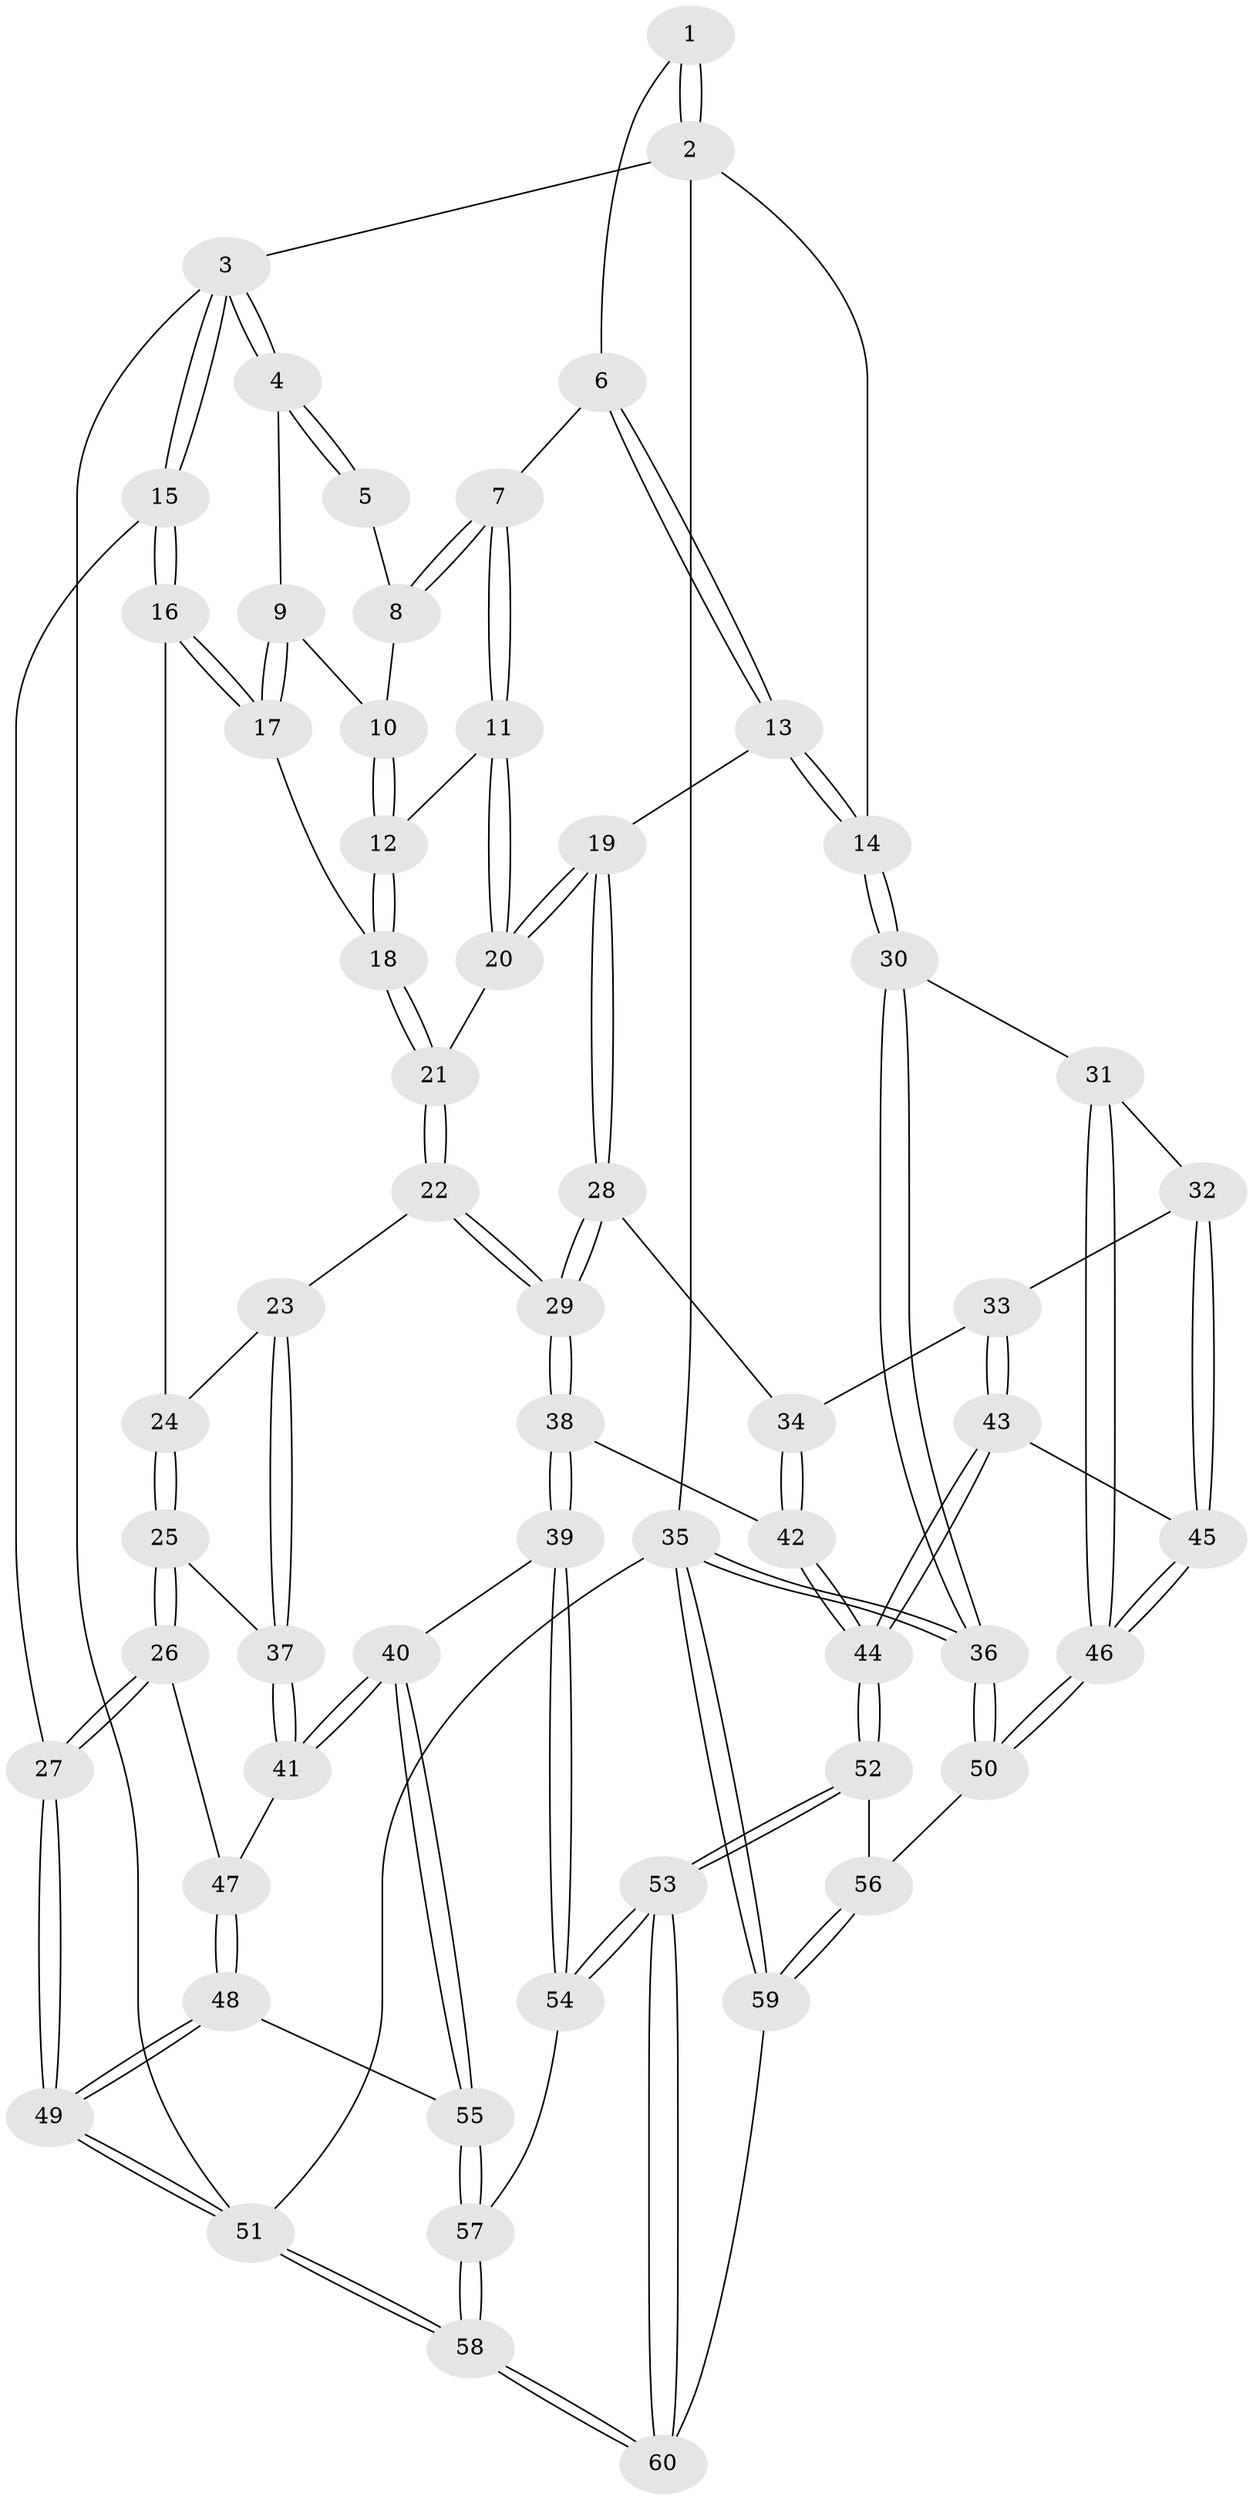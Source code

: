 // Generated by graph-tools (version 1.1) at 2025/00/03/09/25 05:00:41]
// undirected, 60 vertices, 147 edges
graph export_dot {
graph [start="1"]
  node [color=gray90,style=filled];
  1 [pos="+0.5620015299477885+0"];
  2 [pos="+1+0"];
  3 [pos="+0+0"];
  4 [pos="+0.2293262871780711+0"];
  5 [pos="+0.5283110863701436+0"];
  6 [pos="+0.6968820686551294+0.06628449066899803"];
  7 [pos="+0.545452060529219+0.1542123598141153"];
  8 [pos="+0.5250685379143389+0"];
  9 [pos="+0.22446801817598194+0"];
  10 [pos="+0.4170044712138312+0.08115148120319614"];
  11 [pos="+0.5448147595389631+0.1565636797591258"];
  12 [pos="+0.43344268222175536+0.1817788508554959"];
  13 [pos="+0.9979268989451753+0.19828511174677269"];
  14 [pos="+1+0.155822871623208"];
  15 [pos="+0+0.2692359524201249"];
  16 [pos="+0.1489830686612577+0.2214176885870537"];
  17 [pos="+0.18818990267084312+0.17072747564015997"];
  18 [pos="+0.4133714790517326+0.19306615498358887"];
  19 [pos="+0.7721976504008643+0.3233826413143135"];
  20 [pos="+0.6320699330931873+0.2650332870200437"];
  21 [pos="+0.4450564062173938+0.3856392374998749"];
  22 [pos="+0.40248118865621924+0.4811804404171735"];
  23 [pos="+0.35659124992435504+0.47445920043707024"];
  24 [pos="+0.17198557681720267+0.269242629042951"];
  25 [pos="+0.09790937510161818+0.5624090999878046"];
  26 [pos="+0.09711666332327518+0.5627998239295888"];
  27 [pos="+0+0.5016600734503448"];
  28 [pos="+0.7401953944886394+0.405331864566104"];
  29 [pos="+0.460035814136291+0.5372839018187039"];
  30 [pos="+1+0.4935377795926192"];
  31 [pos="+0.9310414613311452+0.5887283455737898"];
  32 [pos="+0.841215626323145+0.5739212245137882"];
  33 [pos="+0.7664455644914127+0.5501554418506996"];
  34 [pos="+0.7653528536731075+0.548662113884893"];
  35 [pos="+1+1"];
  36 [pos="+1+1"];
  37 [pos="+0.23939384083499285+0.5592419663270461"];
  38 [pos="+0.4699103774383242+0.5716773599264093"];
  39 [pos="+0.31035200933278295+0.771142309006642"];
  40 [pos="+0.26695972237782956+0.7507987343421895"];
  41 [pos="+0.25464392264451696+0.7269439752575784"];
  42 [pos="+0.5503567179913342+0.6613413095043813"];
  43 [pos="+0.7646724857382138+0.683725070547147"];
  44 [pos="+0.5960799343988153+0.7879481769078082"];
  45 [pos="+0.8556302553307855+0.7404113639134796"];
  46 [pos="+0.8780929238408465+0.7583542643732535"];
  47 [pos="+0.10435552819343909+0.6668475007651375"];
  48 [pos="+0.04263203412524415+0.8063110293035235"];
  49 [pos="+0+0.8498689954948522"];
  50 [pos="+0.9074717830163186+0.8242829115173418"];
  51 [pos="+0+1"];
  52 [pos="+0.5957436033356218+0.7931036785509894"];
  53 [pos="+0.37593158289000794+0.8745197173274284"];
  54 [pos="+0.33271702378765605+0.8148225041570039"];
  55 [pos="+0.0990551794547862+0.8316895883721213"];
  56 [pos="+0.6267900948591758+0.8393515534635906"];
  57 [pos="+0.14394227950032615+0.9090953814432324"];
  58 [pos="+0.2436777996601663+1"];
  59 [pos="+0.6808318024440787+1"];
  60 [pos="+0.31592750147284226+1"];
  1 -- 2;
  1 -- 2;
  1 -- 6;
  2 -- 3;
  2 -- 14;
  2 -- 35;
  3 -- 4;
  3 -- 4;
  3 -- 15;
  3 -- 15;
  3 -- 51;
  4 -- 5;
  4 -- 5;
  4 -- 9;
  5 -- 8;
  6 -- 7;
  6 -- 13;
  6 -- 13;
  7 -- 8;
  7 -- 8;
  7 -- 11;
  7 -- 11;
  8 -- 10;
  9 -- 10;
  9 -- 17;
  9 -- 17;
  10 -- 12;
  10 -- 12;
  11 -- 12;
  11 -- 20;
  11 -- 20;
  12 -- 18;
  12 -- 18;
  13 -- 14;
  13 -- 14;
  13 -- 19;
  14 -- 30;
  14 -- 30;
  15 -- 16;
  15 -- 16;
  15 -- 27;
  16 -- 17;
  16 -- 17;
  16 -- 24;
  17 -- 18;
  18 -- 21;
  18 -- 21;
  19 -- 20;
  19 -- 20;
  19 -- 28;
  19 -- 28;
  20 -- 21;
  21 -- 22;
  21 -- 22;
  22 -- 23;
  22 -- 29;
  22 -- 29;
  23 -- 24;
  23 -- 37;
  23 -- 37;
  24 -- 25;
  24 -- 25;
  25 -- 26;
  25 -- 26;
  25 -- 37;
  26 -- 27;
  26 -- 27;
  26 -- 47;
  27 -- 49;
  27 -- 49;
  28 -- 29;
  28 -- 29;
  28 -- 34;
  29 -- 38;
  29 -- 38;
  30 -- 31;
  30 -- 36;
  30 -- 36;
  31 -- 32;
  31 -- 46;
  31 -- 46;
  32 -- 33;
  32 -- 45;
  32 -- 45;
  33 -- 34;
  33 -- 43;
  33 -- 43;
  34 -- 42;
  34 -- 42;
  35 -- 36;
  35 -- 36;
  35 -- 59;
  35 -- 59;
  35 -- 51;
  36 -- 50;
  36 -- 50;
  37 -- 41;
  37 -- 41;
  38 -- 39;
  38 -- 39;
  38 -- 42;
  39 -- 40;
  39 -- 54;
  39 -- 54;
  40 -- 41;
  40 -- 41;
  40 -- 55;
  40 -- 55;
  41 -- 47;
  42 -- 44;
  42 -- 44;
  43 -- 44;
  43 -- 44;
  43 -- 45;
  44 -- 52;
  44 -- 52;
  45 -- 46;
  45 -- 46;
  46 -- 50;
  46 -- 50;
  47 -- 48;
  47 -- 48;
  48 -- 49;
  48 -- 49;
  48 -- 55;
  49 -- 51;
  49 -- 51;
  50 -- 56;
  51 -- 58;
  51 -- 58;
  52 -- 53;
  52 -- 53;
  52 -- 56;
  53 -- 54;
  53 -- 54;
  53 -- 60;
  53 -- 60;
  54 -- 57;
  55 -- 57;
  55 -- 57;
  56 -- 59;
  56 -- 59;
  57 -- 58;
  57 -- 58;
  58 -- 60;
  58 -- 60;
  59 -- 60;
}
